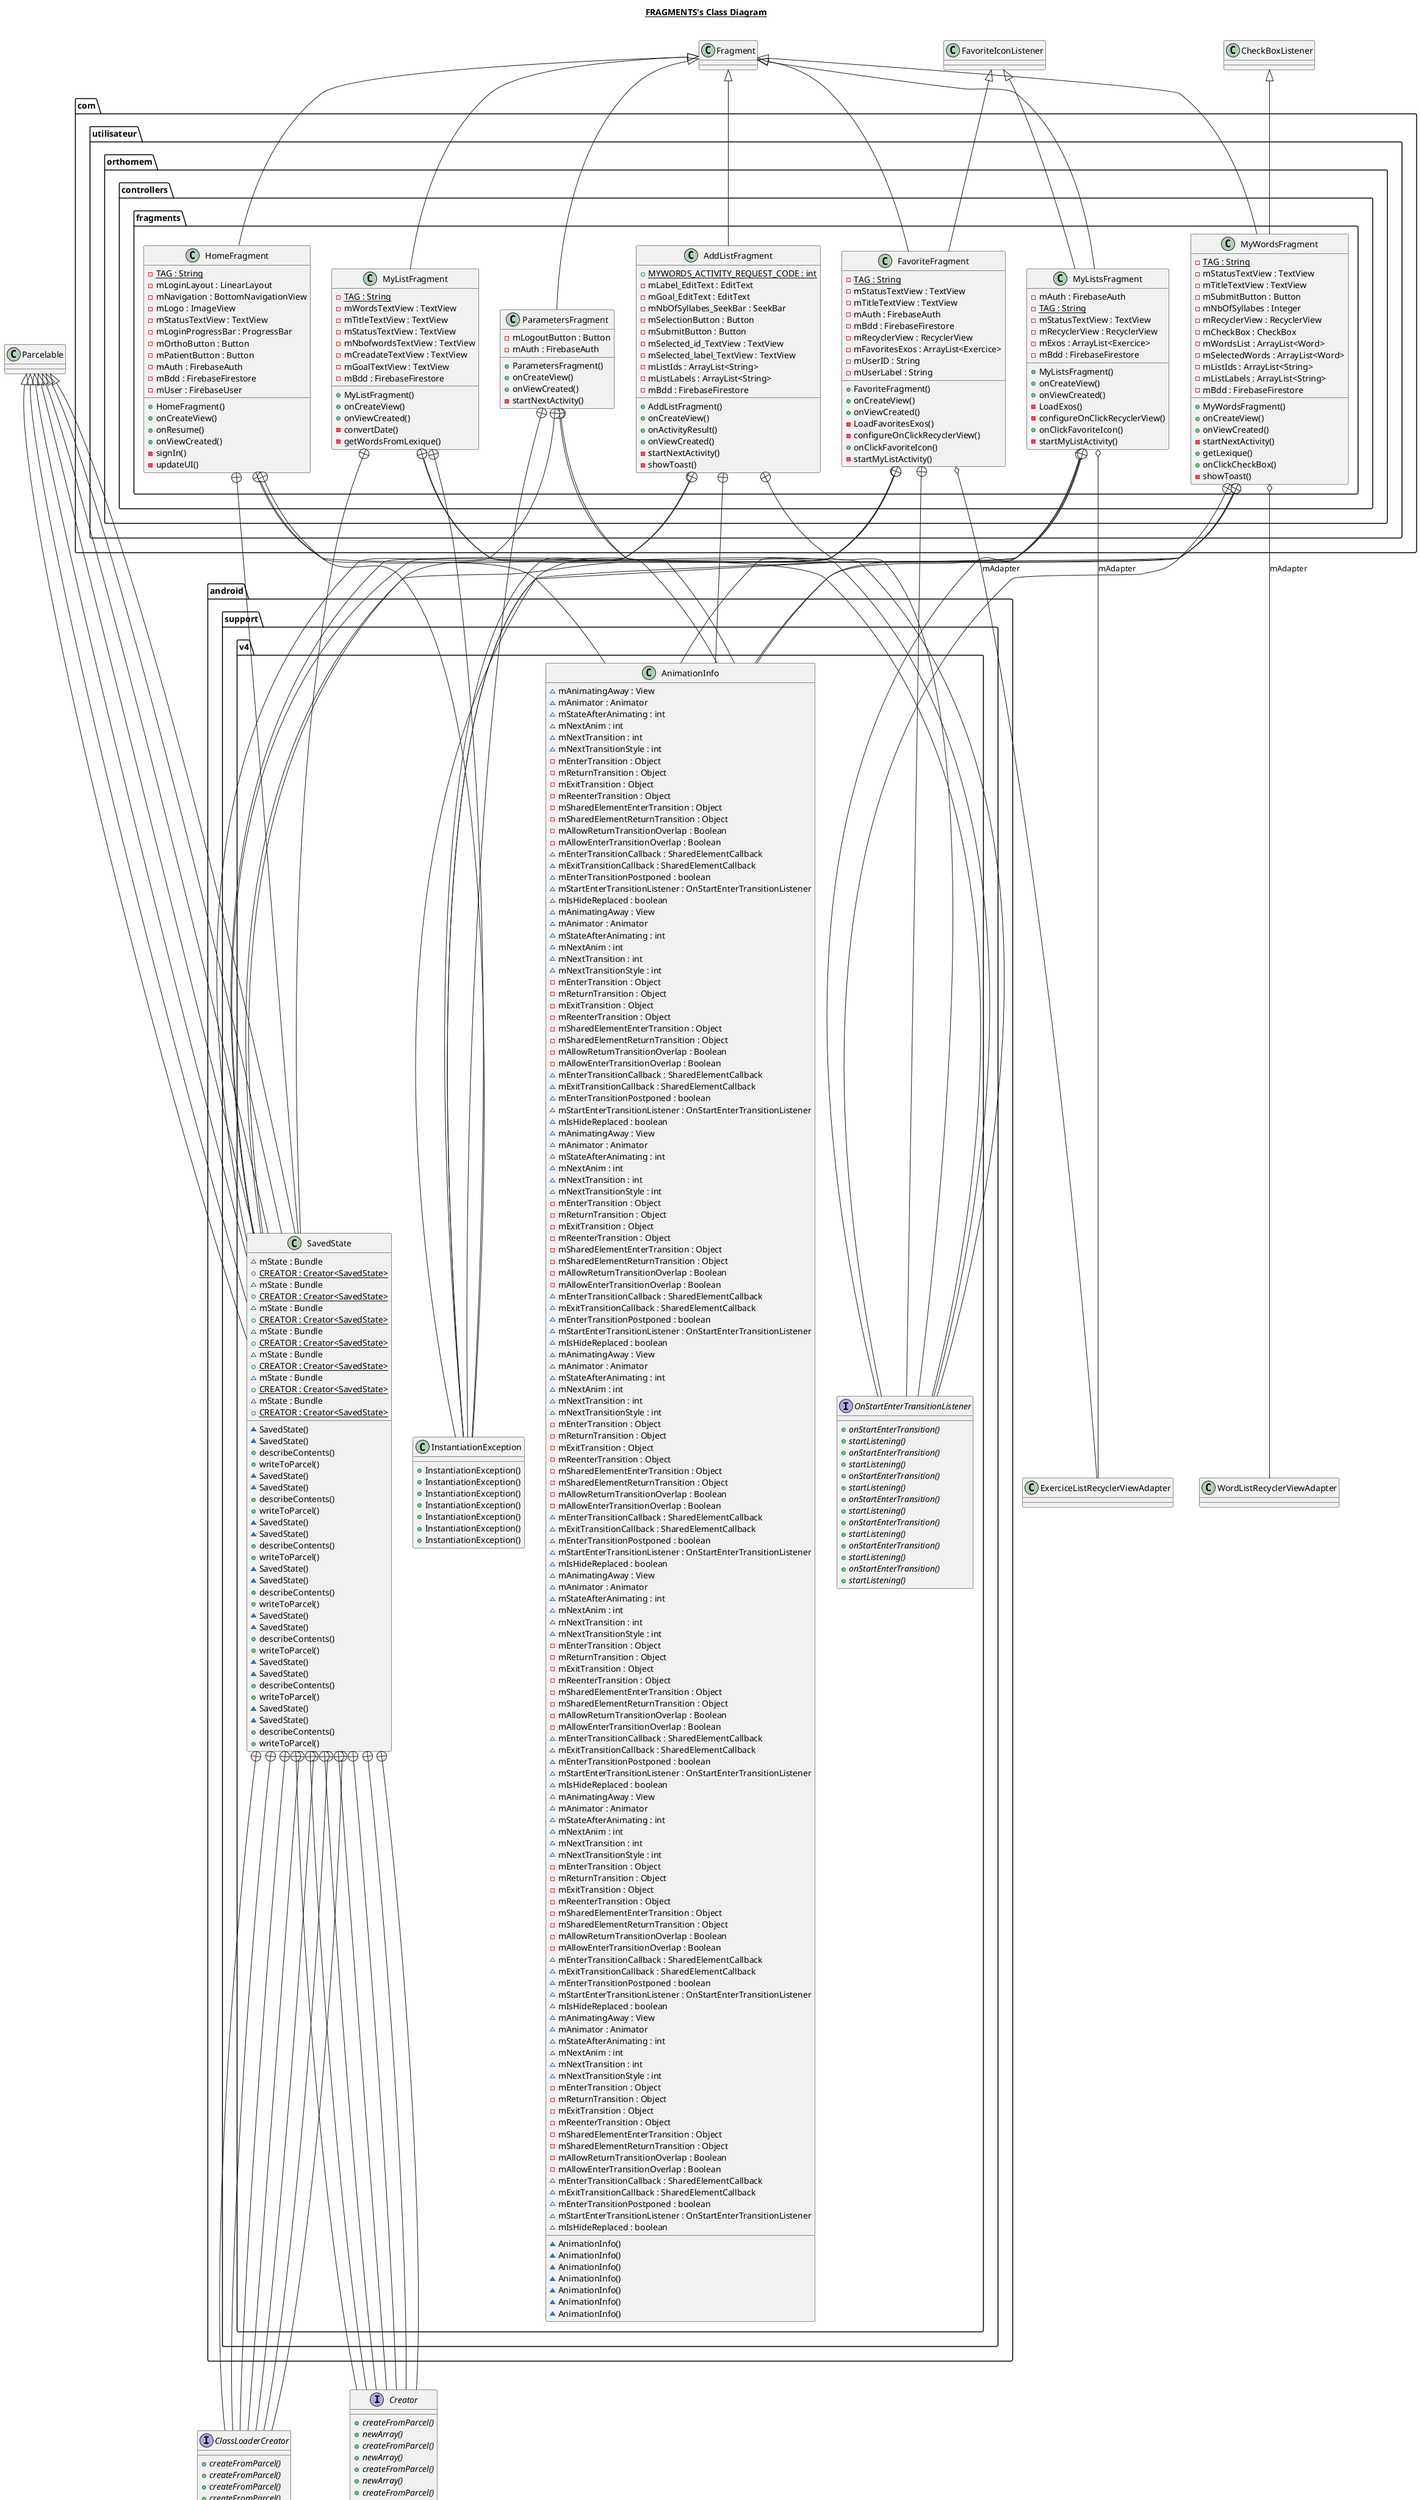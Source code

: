 @startuml

title __FRAGMENTS's Class Diagram__\n

  package com.utilisateur.orthomem {
    package com.utilisateur.orthomem.controllers.fragments {
      class AddListFragment {
          {static} + MYWORDS_ACTIVITY_REQUEST_CODE : int
          - mLabel_EditText : EditText
          - mGoal_EditText : EditText
          - mNbOfSyllabes_SeekBar : SeekBar
          - mSelectionButton : Button
          - mSubmitButton : Button
          - mSelected_id_TextView : TextView
          - mSelected_label_TextView : TextView
          - mListIds : ArrayList<String>
          - mListLabels : ArrayList<String>
          - mBdd : FirebaseFirestore
          + AddListFragment()
          + onCreateView()
          + onActivityResult()
          + onViewCreated()
          - startNextActivity()
          - showToast()
      }
    }
  }
  

  package android.support.v4 {
    class AnimationInfo {
        ~ mAnimatingAway : View
        ~ mAnimator : Animator
        ~ mStateAfterAnimating : int
        ~ mNextAnim : int
        ~ mNextTransition : int
        ~ mNextTransitionStyle : int
        - mEnterTransition : Object
        - mReturnTransition : Object
        - mExitTransition : Object
        - mReenterTransition : Object
        - mSharedElementEnterTransition : Object
        - mSharedElementReturnTransition : Object
        - mAllowReturnTransitionOverlap : Boolean
        - mAllowEnterTransitionOverlap : Boolean
        ~ mEnterTransitionCallback : SharedElementCallback
        ~ mExitTransitionCallback : SharedElementCallback
        ~ mEnterTransitionPostponed : boolean
        ~ mStartEnterTransitionListener : OnStartEnterTransitionListener
        ~ mIsHideReplaced : boolean
        ~ AnimationInfo()
    }
  }
  

  package android.support.v4 {
    interface OnStartEnterTransitionListener {
        {abstract} + onStartEnterTransition()
        {abstract} + startListening()
    }
  }
  

  package android.support.v4 {
    class InstantiationException {
        + InstantiationException()
    }
  }
  

  package android.support.v4 {
    class SavedState {
        ~ mState : Bundle
        {static} + CREATOR : Creator<SavedState>
        ~ SavedState()
        ~ SavedState()
        + describeContents()
        + writeToParcel()
    }
  }
  

  interface ClassLoaderCreator {
      {abstract} + createFromParcel()
  }
  

  interface Creator {
      {abstract} + createFromParcel()
      {abstract} + newArray()
  }
  

  package com.utilisateur.orthomem {
    package com.utilisateur.orthomem.controllers.fragments {
      class FavoriteFragment {
          {static} - TAG : String
          - mStatusTextView : TextView
          - mTitleTextView : TextView
          - mAuth : FirebaseAuth
          - mBdd : FirebaseFirestore
          - mRecyclerView : RecyclerView
          - mFavoritesExos : ArrayList<Exercice>
          - mUserID : String
          - mUserLabel : String
          + FavoriteFragment()
          + onCreateView()
          + onViewCreated()
          - LoadFavoritesExos()
          - configureOnClickRecyclerView()
          + onClickFavoriteIcon()
          - startMyListActivity()
      }
    }
  }
  

  package android.support.v4 {
    class AnimationInfo {
        ~ mAnimatingAway : View
        ~ mAnimator : Animator
        ~ mStateAfterAnimating : int
        ~ mNextAnim : int
        ~ mNextTransition : int
        ~ mNextTransitionStyle : int
        - mEnterTransition : Object
        - mReturnTransition : Object
        - mExitTransition : Object
        - mReenterTransition : Object
        - mSharedElementEnterTransition : Object
        - mSharedElementReturnTransition : Object
        - mAllowReturnTransitionOverlap : Boolean
        - mAllowEnterTransitionOverlap : Boolean
        ~ mEnterTransitionCallback : SharedElementCallback
        ~ mExitTransitionCallback : SharedElementCallback
        ~ mEnterTransitionPostponed : boolean
        ~ mStartEnterTransitionListener : OnStartEnterTransitionListener
        ~ mIsHideReplaced : boolean
        ~ AnimationInfo()
    }
  }
  

  package android.support.v4 {
    interface OnStartEnterTransitionListener {
        {abstract} + onStartEnterTransition()
        {abstract} + startListening()
    }
  }
  

  package android.support.v4 {
    class InstantiationException {
        + InstantiationException()
    }
  }
  

  package android.support.v4 {
    class SavedState {
        ~ mState : Bundle
        {static} + CREATOR : Creator<SavedState>
        ~ SavedState()
        ~ SavedState()
        + describeContents()
        + writeToParcel()
    }
  }
  

  interface ClassLoaderCreator {
      {abstract} + createFromParcel()
  }
  

  interface Creator {
      {abstract} + createFromParcel()
      {abstract} + newArray()
  }
  

  package com.utilisateur.orthomem {
    package com.utilisateur.orthomem.controllers.fragments {
      class HomeFragment {
          {static} - TAG : String
          - mLoginLayout : LinearLayout
          - mNavigation : BottomNavigationView
          - mLogo : ImageView
          - mStatusTextView : TextView
          - mLoginProgressBar : ProgressBar
          - mOrthoButton : Button
          - mPatientButton : Button
          - mAuth : FirebaseAuth
          - mBdd : FirebaseFirestore
          - mUser : FirebaseUser
          + HomeFragment()
          + onCreateView()
          + onResume()
          + onViewCreated()
          - signIn()
          - updateUI()
      }
    }
  }
  

  package android.support.v4 {
    class AnimationInfo {
        ~ mAnimatingAway : View
        ~ mAnimator : Animator
        ~ mStateAfterAnimating : int
        ~ mNextAnim : int
        ~ mNextTransition : int
        ~ mNextTransitionStyle : int
        - mEnterTransition : Object
        - mReturnTransition : Object
        - mExitTransition : Object
        - mReenterTransition : Object
        - mSharedElementEnterTransition : Object
        - mSharedElementReturnTransition : Object
        - mAllowReturnTransitionOverlap : Boolean
        - mAllowEnterTransitionOverlap : Boolean
        ~ mEnterTransitionCallback : SharedElementCallback
        ~ mExitTransitionCallback : SharedElementCallback
        ~ mEnterTransitionPostponed : boolean
        ~ mStartEnterTransitionListener : OnStartEnterTransitionListener
        ~ mIsHideReplaced : boolean
        ~ AnimationInfo()
    }
  }
  

  package android.support.v4 {
    interface OnStartEnterTransitionListener {
        {abstract} + onStartEnterTransition()
        {abstract} + startListening()
    }
  }
  

  package android.support.v4 {
    class InstantiationException {
        + InstantiationException()
    }
  }
  

  package android.support.v4 {
    class SavedState {
        ~ mState : Bundle
        {static} + CREATOR : Creator<SavedState>
        ~ SavedState()
        ~ SavedState()
        + describeContents()
        + writeToParcel()
    }
  }
  

  interface ClassLoaderCreator {
      {abstract} + createFromParcel()
  }
  

  interface Creator {
      {abstract} + createFromParcel()
      {abstract} + newArray()
  }
  

  package com.utilisateur.orthomem {
    package com.utilisateur.orthomem.controllers.fragments {
      class MyListFragment {
          {static} - TAG : String
          - mWordsTextView : TextView
          - mTitleTextView : TextView
          - mStatusTextView : TextView
          - mNbofwordsTextView : TextView
          - mCreadateTextView : TextView
          - mGoalTextView : TextView
          - mBdd : FirebaseFirestore
          + MyListFragment()
          + onCreateView()
          + onViewCreated()
          - convertDate()
          - getWordsFromLexique()
      }
    }
  }
  

  package android.support.v4 {
    class AnimationInfo {
        ~ mAnimatingAway : View
        ~ mAnimator : Animator
        ~ mStateAfterAnimating : int
        ~ mNextAnim : int
        ~ mNextTransition : int
        ~ mNextTransitionStyle : int
        - mEnterTransition : Object
        - mReturnTransition : Object
        - mExitTransition : Object
        - mReenterTransition : Object
        - mSharedElementEnterTransition : Object
        - mSharedElementReturnTransition : Object
        - mAllowReturnTransitionOverlap : Boolean
        - mAllowEnterTransitionOverlap : Boolean
        ~ mEnterTransitionCallback : SharedElementCallback
        ~ mExitTransitionCallback : SharedElementCallback
        ~ mEnterTransitionPostponed : boolean
        ~ mStartEnterTransitionListener : OnStartEnterTransitionListener
        ~ mIsHideReplaced : boolean
        ~ AnimationInfo()
    }
  }
  

  package android.support.v4 {
    interface OnStartEnterTransitionListener {
        {abstract} + onStartEnterTransition()
        {abstract} + startListening()
    }
  }
  

  package android.support.v4 {
    class InstantiationException {
        + InstantiationException()
    }
  }
  

  package android.support.v4 {
    class SavedState {
        ~ mState : Bundle
        {static} + CREATOR : Creator<SavedState>
        ~ SavedState()
        ~ SavedState()
        + describeContents()
        + writeToParcel()
    }
  }
  

  interface ClassLoaderCreator {
      {abstract} + createFromParcel()
  }
  

  interface Creator {
      {abstract} + createFromParcel()
      {abstract} + newArray()
  }
  

  package com.utilisateur.orthomem {
    package com.utilisateur.orthomem.controllers.fragments {
      class MyListsFragment {
          - mAuth : FirebaseAuth
          {static} - TAG : String
          - mStatusTextView : TextView
          - mRecyclerView : RecyclerView
          - mExos : ArrayList<Exercice>
          - mBdd : FirebaseFirestore
          + MyListsFragment()
          + onCreateView()
          + onViewCreated()
          - LoadExos()
          - configureOnClickRecyclerView()
          + onClickFavoriteIcon()
          - startMyListActivity()
      }
    }
  }
  

  package android.support.v4 {
    class AnimationInfo {
        ~ mAnimatingAway : View
        ~ mAnimator : Animator
        ~ mStateAfterAnimating : int
        ~ mNextAnim : int
        ~ mNextTransition : int
        ~ mNextTransitionStyle : int
        - mEnterTransition : Object
        - mReturnTransition : Object
        - mExitTransition : Object
        - mReenterTransition : Object
        - mSharedElementEnterTransition : Object
        - mSharedElementReturnTransition : Object
        - mAllowReturnTransitionOverlap : Boolean
        - mAllowEnterTransitionOverlap : Boolean
        ~ mEnterTransitionCallback : SharedElementCallback
        ~ mExitTransitionCallback : SharedElementCallback
        ~ mEnterTransitionPostponed : boolean
        ~ mStartEnterTransitionListener : OnStartEnterTransitionListener
        ~ mIsHideReplaced : boolean
        ~ AnimationInfo()
    }
  }
  

  package android.support.v4 {
    interface OnStartEnterTransitionListener {
        {abstract} + onStartEnterTransition()
        {abstract} + startListening()
    }
  }
  

  package android.support.v4 {
    class InstantiationException {
        + InstantiationException()
    }
  }
  

  package android.support.v4 {
    class SavedState {
        ~ mState : Bundle
        {static} + CREATOR : Creator<SavedState>
        ~ SavedState()
        ~ SavedState()
        + describeContents()
        + writeToParcel()
    }
  }
  

  interface ClassLoaderCreator {
      {abstract} + createFromParcel()
  }
  

  interface Creator {
      {abstract} + createFromParcel()
      {abstract} + newArray()
  }
  

  package com.utilisateur.orthomem {
    package com.utilisateur.orthomem.controllers.fragments {
      class MyWordsFragment {
          {static} - TAG : String
          - mStatusTextView : TextView
          - mTitleTextView : TextView
          - mSubmitButton : Button
          - mNbOfSyllabes : Integer
          - mRecyclerView : RecyclerView
          - mCheckBox : CheckBox
          - mWordsList : ArrayList<Word>
          - mSelectedWords : ArrayList<Word>
          - mListIds : ArrayList<String>
          - mListLabels : ArrayList<String>
          - mBdd : FirebaseFirestore
          + MyWordsFragment()
          + onCreateView()
          + onViewCreated()
          - startNextActivity()
          + getLexique()
          + onClickCheckBox()
          - showToast()
      }
    }
  }
  

  package android.support.v4 {
    class AnimationInfo {
        ~ mAnimatingAway : View
        ~ mAnimator : Animator
        ~ mStateAfterAnimating : int
        ~ mNextAnim : int
        ~ mNextTransition : int
        ~ mNextTransitionStyle : int
        - mEnterTransition : Object
        - mReturnTransition : Object
        - mExitTransition : Object
        - mReenterTransition : Object
        - mSharedElementEnterTransition : Object
        - mSharedElementReturnTransition : Object
        - mAllowReturnTransitionOverlap : Boolean
        - mAllowEnterTransitionOverlap : Boolean
        ~ mEnterTransitionCallback : SharedElementCallback
        ~ mExitTransitionCallback : SharedElementCallback
        ~ mEnterTransitionPostponed : boolean
        ~ mStartEnterTransitionListener : OnStartEnterTransitionListener
        ~ mIsHideReplaced : boolean
        ~ AnimationInfo()
    }
  }
  

  package android.support.v4 {
    interface OnStartEnterTransitionListener {
        {abstract} + onStartEnterTransition()
        {abstract} + startListening()
    }
  }
  

  package android.support.v4 {
    class InstantiationException {
        + InstantiationException()
    }
  }
  

  package android.support.v4 {
    class SavedState {
        ~ mState : Bundle
        {static} + CREATOR : Creator<SavedState>
        ~ SavedState()
        ~ SavedState()
        + describeContents()
        + writeToParcel()
    }
  }
  

  interface ClassLoaderCreator {
      {abstract} + createFromParcel()
  }
  

  interface Creator {
      {abstract} + createFromParcel()
      {abstract} + newArray()
  }
  

  package com.utilisateur.orthomem {
    package com.utilisateur.orthomem.controllers.fragments {
      class ParametersFragment {
          - mLogoutButton : Button
          - mAuth : FirebaseAuth
          + ParametersFragment()
          + onCreateView()
          + onViewCreated()
          - startNextActivity()
      }
    }
  }
  

  package android.support.v4 {
    class AnimationInfo {
        ~ mAnimatingAway : View
        ~ mAnimator : Animator
        ~ mStateAfterAnimating : int
        ~ mNextAnim : int
        ~ mNextTransition : int
        ~ mNextTransitionStyle : int
        - mEnterTransition : Object
        - mReturnTransition : Object
        - mExitTransition : Object
        - mReenterTransition : Object
        - mSharedElementEnterTransition : Object
        - mSharedElementReturnTransition : Object
        - mAllowReturnTransitionOverlap : Boolean
        - mAllowEnterTransitionOverlap : Boolean
        ~ mEnterTransitionCallback : SharedElementCallback
        ~ mExitTransitionCallback : SharedElementCallback
        ~ mEnterTransitionPostponed : boolean
        ~ mStartEnterTransitionListener : OnStartEnterTransitionListener
        ~ mIsHideReplaced : boolean
        ~ AnimationInfo()
    }
  }
  

  package android.support.v4 {
    interface OnStartEnterTransitionListener {
        {abstract} + onStartEnterTransition()
        {abstract} + startListening()
    }
  }
  

  package android.support.v4 {
    class InstantiationException {
        + InstantiationException()
    }
  }
  

  package android.support.v4 {
    class SavedState {
        ~ mState : Bundle
        {static} + CREATOR : Creator<SavedState>
        ~ SavedState()
        ~ SavedState()
        + describeContents()
        + writeToParcel()
    }
  }
  

  interface ClassLoaderCreator {
      {abstract} + createFromParcel()
  }
  

  interface Creator {
      {abstract} + createFromParcel()
      {abstract} + newArray()
  }
  

  AddListFragment -up-|> Fragment
  AddListFragment +-down- AnimationInfo
  AddListFragment +-down- OnStartEnterTransitionListener
  AddListFragment +-down- InstantiationException
  AddListFragment +-down- SavedState
  SavedState -up-|> Parcelable
  SavedState +-down- ClassLoaderCreator
  SavedState +-down- Creator
  FavoriteFragment -up-|> FavoriteIconListener
  FavoriteFragment -up-|> Fragment
  FavoriteFragment o-- ExerciceListRecyclerViewAdapter : mAdapter
  FavoriteFragment +-down- AnimationInfo
  FavoriteFragment +-down- OnStartEnterTransitionListener
  FavoriteFragment +-down- InstantiationException
  FavoriteFragment +-down- SavedState
  SavedState -up-|> Parcelable
  SavedState +-down- ClassLoaderCreator
  SavedState +-down- Creator
  HomeFragment -up-|> Fragment
  HomeFragment +-down- AnimationInfo
  HomeFragment +-down- OnStartEnterTransitionListener
  HomeFragment +-down- InstantiationException
  HomeFragment +-down- SavedState
  SavedState -up-|> Parcelable
  SavedState +-down- ClassLoaderCreator
  SavedState +-down- Creator
  MyListFragment -up-|> Fragment
  MyListFragment +-down- AnimationInfo
  MyListFragment +-down- OnStartEnterTransitionListener
  MyListFragment +-down- InstantiationException
  MyListFragment +-down- SavedState
  SavedState -up-|> Parcelable
  SavedState +-down- ClassLoaderCreator
  SavedState +-down- Creator
  MyListsFragment -up-|> FavoriteIconListener
  MyListsFragment -up-|> Fragment
  MyListsFragment o-- ExerciceListRecyclerViewAdapter : mAdapter
  MyListsFragment +-down- AnimationInfo
  MyListsFragment +-down- OnStartEnterTransitionListener
  MyListsFragment +-down- InstantiationException
  MyListsFragment +-down- SavedState
  SavedState -up-|> Parcelable
  SavedState +-down- ClassLoaderCreator
  SavedState +-down- Creator
  MyWordsFragment -up-|> CheckBoxListener
  MyWordsFragment -up-|> Fragment
  MyWordsFragment o-- WordListRecyclerViewAdapter : mAdapter
  MyWordsFragment +-down- AnimationInfo
  MyWordsFragment +-down- OnStartEnterTransitionListener
  MyWordsFragment +-down- InstantiationException
  MyWordsFragment +-down- SavedState
  SavedState -up-|> Parcelable
  SavedState +-down- ClassLoaderCreator
  SavedState +-down- Creator
  ParametersFragment -up-|> Fragment
  ParametersFragment +-down- AnimationInfo
  ParametersFragment +-down- OnStartEnterTransitionListener
  ParametersFragment +-down- InstantiationException
  ParametersFragment +-down- SavedState
  SavedState -up-|> Parcelable
  SavedState +-down- ClassLoaderCreator
  SavedState +-down- Creator


right footer


PlantUML diagram generated by SketchIt! (https://bitbucket.org/pmesmeur/sketch.it)
For more information about this tool, please contact philippe.mesmeur@gmail.com
endfooter

@enduml
